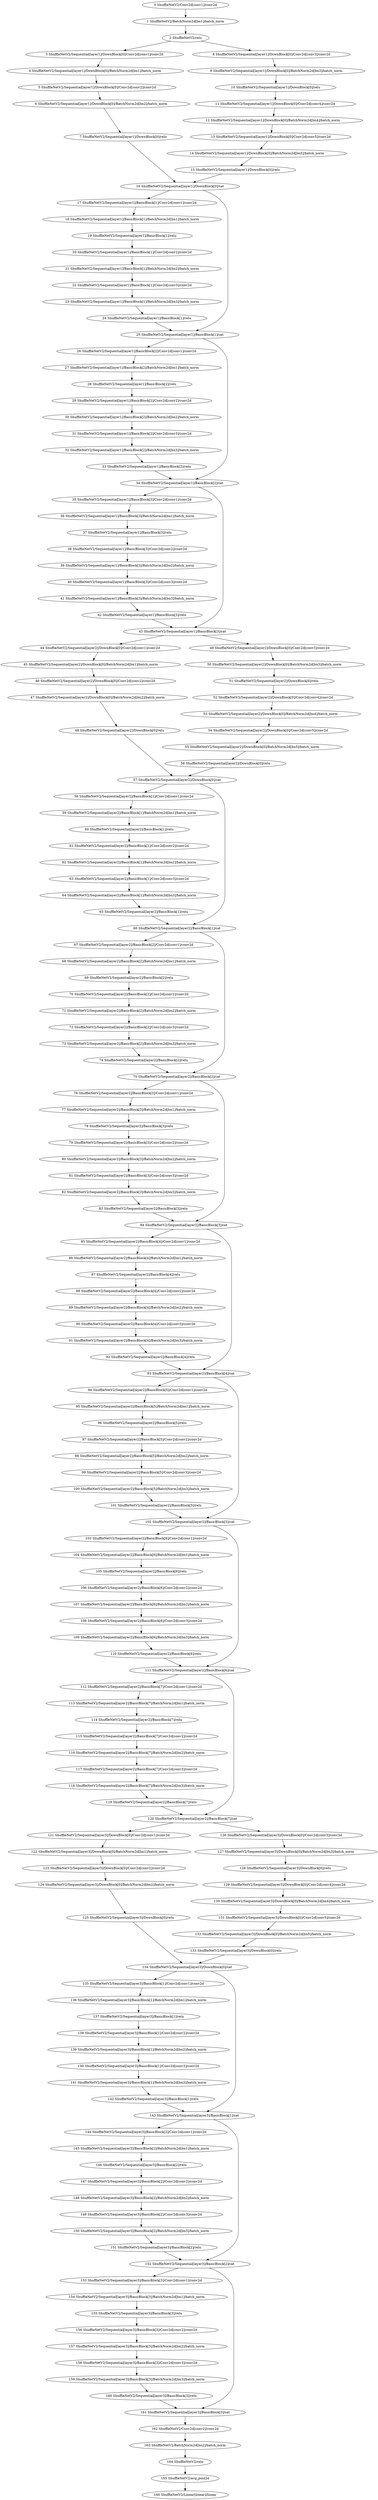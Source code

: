 strict digraph  {
"0 ShuffleNetV2/Conv2d[conv1]/conv2d" [id=0, scope="ShuffleNetV2/Conv2d[conv1]", type=conv2d];
"1 ShuffleNetV2/BatchNorm2d[bn1]/batch_norm" [id=1, scope="ShuffleNetV2/BatchNorm2d[bn1]", type=batch_norm];
"2 ShuffleNetV2/relu" [id=2, scope=ShuffleNetV2, type=relu];
"3 ShuffleNetV2/Sequential[layer1]/DownBlock[0]/Conv2d[conv1]/conv2d" [id=3, scope="ShuffleNetV2/Sequential[layer1]/DownBlock[0]/Conv2d[conv1]", type=conv2d];
"4 ShuffleNetV2/Sequential[layer1]/DownBlock[0]/BatchNorm2d[bn1]/batch_norm" [id=4, scope="ShuffleNetV2/Sequential[layer1]/DownBlock[0]/BatchNorm2d[bn1]", type=batch_norm];
"5 ShuffleNetV2/Sequential[layer1]/DownBlock[0]/Conv2d[conv2]/conv2d" [id=5, scope="ShuffleNetV2/Sequential[layer1]/DownBlock[0]/Conv2d[conv2]", type=conv2d];
"6 ShuffleNetV2/Sequential[layer1]/DownBlock[0]/BatchNorm2d[bn2]/batch_norm" [id=6, scope="ShuffleNetV2/Sequential[layer1]/DownBlock[0]/BatchNorm2d[bn2]", type=batch_norm];
"7 ShuffleNetV2/Sequential[layer1]/DownBlock[0]/relu" [id=7, scope="ShuffleNetV2/Sequential[layer1]/DownBlock[0]", type=relu];
"8 ShuffleNetV2/Sequential[layer1]/DownBlock[0]/Conv2d[conv3]/conv2d" [id=8, scope="ShuffleNetV2/Sequential[layer1]/DownBlock[0]/Conv2d[conv3]", type=conv2d];
"9 ShuffleNetV2/Sequential[layer1]/DownBlock[0]/BatchNorm2d[bn3]/batch_norm" [id=9, scope="ShuffleNetV2/Sequential[layer1]/DownBlock[0]/BatchNorm2d[bn3]", type=batch_norm];
"10 ShuffleNetV2/Sequential[layer1]/DownBlock[0]/relu" [id=10, scope="ShuffleNetV2/Sequential[layer1]/DownBlock[0]", type=relu];
"11 ShuffleNetV2/Sequential[layer1]/DownBlock[0]/Conv2d[conv4]/conv2d" [id=11, scope="ShuffleNetV2/Sequential[layer1]/DownBlock[0]/Conv2d[conv4]", type=conv2d];
"12 ShuffleNetV2/Sequential[layer1]/DownBlock[0]/BatchNorm2d[bn4]/batch_norm" [id=12, scope="ShuffleNetV2/Sequential[layer1]/DownBlock[0]/BatchNorm2d[bn4]", type=batch_norm];
"13 ShuffleNetV2/Sequential[layer1]/DownBlock[0]/Conv2d[conv5]/conv2d" [id=13, scope="ShuffleNetV2/Sequential[layer1]/DownBlock[0]/Conv2d[conv5]", type=conv2d];
"14 ShuffleNetV2/Sequential[layer1]/DownBlock[0]/BatchNorm2d[bn5]/batch_norm" [id=14, scope="ShuffleNetV2/Sequential[layer1]/DownBlock[0]/BatchNorm2d[bn5]", type=batch_norm];
"15 ShuffleNetV2/Sequential[layer1]/DownBlock[0]/relu" [id=15, scope="ShuffleNetV2/Sequential[layer1]/DownBlock[0]", type=relu];
"16 ShuffleNetV2/Sequential[layer1]/DownBlock[0]/cat" [id=16, scope="ShuffleNetV2/Sequential[layer1]/DownBlock[0]", type=cat];
"17 ShuffleNetV2/Sequential[layer1]/BasicBlock[1]/Conv2d[conv1]/conv2d" [id=17, scope="ShuffleNetV2/Sequential[layer1]/BasicBlock[1]/Conv2d[conv1]", type=conv2d];
"18 ShuffleNetV2/Sequential[layer1]/BasicBlock[1]/BatchNorm2d[bn1]/batch_norm" [id=18, scope="ShuffleNetV2/Sequential[layer1]/BasicBlock[1]/BatchNorm2d[bn1]", type=batch_norm];
"19 ShuffleNetV2/Sequential[layer1]/BasicBlock[1]/relu" [id=19, scope="ShuffleNetV2/Sequential[layer1]/BasicBlock[1]", type=relu];
"20 ShuffleNetV2/Sequential[layer1]/BasicBlock[1]/Conv2d[conv2]/conv2d" [id=20, scope="ShuffleNetV2/Sequential[layer1]/BasicBlock[1]/Conv2d[conv2]", type=conv2d];
"21 ShuffleNetV2/Sequential[layer1]/BasicBlock[1]/BatchNorm2d[bn2]/batch_norm" [id=21, scope="ShuffleNetV2/Sequential[layer1]/BasicBlock[1]/BatchNorm2d[bn2]", type=batch_norm];
"22 ShuffleNetV2/Sequential[layer1]/BasicBlock[1]/Conv2d[conv3]/conv2d" [id=22, scope="ShuffleNetV2/Sequential[layer1]/BasicBlock[1]/Conv2d[conv3]", type=conv2d];
"23 ShuffleNetV2/Sequential[layer1]/BasicBlock[1]/BatchNorm2d[bn3]/batch_norm" [id=23, scope="ShuffleNetV2/Sequential[layer1]/BasicBlock[1]/BatchNorm2d[bn3]", type=batch_norm];
"24 ShuffleNetV2/Sequential[layer1]/BasicBlock[1]/relu" [id=24, scope="ShuffleNetV2/Sequential[layer1]/BasicBlock[1]", type=relu];
"25 ShuffleNetV2/Sequential[layer1]/BasicBlock[1]/cat" [id=25, scope="ShuffleNetV2/Sequential[layer1]/BasicBlock[1]", type=cat];
"26 ShuffleNetV2/Sequential[layer1]/BasicBlock[2]/Conv2d[conv1]/conv2d" [id=26, scope="ShuffleNetV2/Sequential[layer1]/BasicBlock[2]/Conv2d[conv1]", type=conv2d];
"27 ShuffleNetV2/Sequential[layer1]/BasicBlock[2]/BatchNorm2d[bn1]/batch_norm" [id=27, scope="ShuffleNetV2/Sequential[layer1]/BasicBlock[2]/BatchNorm2d[bn1]", type=batch_norm];
"28 ShuffleNetV2/Sequential[layer1]/BasicBlock[2]/relu" [id=28, scope="ShuffleNetV2/Sequential[layer1]/BasicBlock[2]", type=relu];
"29 ShuffleNetV2/Sequential[layer1]/BasicBlock[2]/Conv2d[conv2]/conv2d" [id=29, scope="ShuffleNetV2/Sequential[layer1]/BasicBlock[2]/Conv2d[conv2]", type=conv2d];
"30 ShuffleNetV2/Sequential[layer1]/BasicBlock[2]/BatchNorm2d[bn2]/batch_norm" [id=30, scope="ShuffleNetV2/Sequential[layer1]/BasicBlock[2]/BatchNorm2d[bn2]", type=batch_norm];
"31 ShuffleNetV2/Sequential[layer1]/BasicBlock[2]/Conv2d[conv3]/conv2d" [id=31, scope="ShuffleNetV2/Sequential[layer1]/BasicBlock[2]/Conv2d[conv3]", type=conv2d];
"32 ShuffleNetV2/Sequential[layer1]/BasicBlock[2]/BatchNorm2d[bn3]/batch_norm" [id=32, scope="ShuffleNetV2/Sequential[layer1]/BasicBlock[2]/BatchNorm2d[bn3]", type=batch_norm];
"33 ShuffleNetV2/Sequential[layer1]/BasicBlock[2]/relu" [id=33, scope="ShuffleNetV2/Sequential[layer1]/BasicBlock[2]", type=relu];
"34 ShuffleNetV2/Sequential[layer1]/BasicBlock[2]/cat" [id=34, scope="ShuffleNetV2/Sequential[layer1]/BasicBlock[2]", type=cat];
"35 ShuffleNetV2/Sequential[layer1]/BasicBlock[3]/Conv2d[conv1]/conv2d" [id=35, scope="ShuffleNetV2/Sequential[layer1]/BasicBlock[3]/Conv2d[conv1]", type=conv2d];
"36 ShuffleNetV2/Sequential[layer1]/BasicBlock[3]/BatchNorm2d[bn1]/batch_norm" [id=36, scope="ShuffleNetV2/Sequential[layer1]/BasicBlock[3]/BatchNorm2d[bn1]", type=batch_norm];
"37 ShuffleNetV2/Sequential[layer1]/BasicBlock[3]/relu" [id=37, scope="ShuffleNetV2/Sequential[layer1]/BasicBlock[3]", type=relu];
"38 ShuffleNetV2/Sequential[layer1]/BasicBlock[3]/Conv2d[conv2]/conv2d" [id=38, scope="ShuffleNetV2/Sequential[layer1]/BasicBlock[3]/Conv2d[conv2]", type=conv2d];
"39 ShuffleNetV2/Sequential[layer1]/BasicBlock[3]/BatchNorm2d[bn2]/batch_norm" [id=39, scope="ShuffleNetV2/Sequential[layer1]/BasicBlock[3]/BatchNorm2d[bn2]", type=batch_norm];
"40 ShuffleNetV2/Sequential[layer1]/BasicBlock[3]/Conv2d[conv3]/conv2d" [id=40, scope="ShuffleNetV2/Sequential[layer1]/BasicBlock[3]/Conv2d[conv3]", type=conv2d];
"41 ShuffleNetV2/Sequential[layer1]/BasicBlock[3]/BatchNorm2d[bn3]/batch_norm" [id=41, scope="ShuffleNetV2/Sequential[layer1]/BasicBlock[3]/BatchNorm2d[bn3]", type=batch_norm];
"42 ShuffleNetV2/Sequential[layer1]/BasicBlock[3]/relu" [id=42, scope="ShuffleNetV2/Sequential[layer1]/BasicBlock[3]", type=relu];
"43 ShuffleNetV2/Sequential[layer1]/BasicBlock[3]/cat" [id=43, scope="ShuffleNetV2/Sequential[layer1]/BasicBlock[3]", type=cat];
"44 ShuffleNetV2/Sequential[layer2]/DownBlock[0]/Conv2d[conv1]/conv2d" [id=44, scope="ShuffleNetV2/Sequential[layer2]/DownBlock[0]/Conv2d[conv1]", type=conv2d];
"45 ShuffleNetV2/Sequential[layer2]/DownBlock[0]/BatchNorm2d[bn1]/batch_norm" [id=45, scope="ShuffleNetV2/Sequential[layer2]/DownBlock[0]/BatchNorm2d[bn1]", type=batch_norm];
"46 ShuffleNetV2/Sequential[layer2]/DownBlock[0]/Conv2d[conv2]/conv2d" [id=46, scope="ShuffleNetV2/Sequential[layer2]/DownBlock[0]/Conv2d[conv2]", type=conv2d];
"47 ShuffleNetV2/Sequential[layer2]/DownBlock[0]/BatchNorm2d[bn2]/batch_norm" [id=47, scope="ShuffleNetV2/Sequential[layer2]/DownBlock[0]/BatchNorm2d[bn2]", type=batch_norm];
"48 ShuffleNetV2/Sequential[layer2]/DownBlock[0]/relu" [id=48, scope="ShuffleNetV2/Sequential[layer2]/DownBlock[0]", type=relu];
"49 ShuffleNetV2/Sequential[layer2]/DownBlock[0]/Conv2d[conv3]/conv2d" [id=49, scope="ShuffleNetV2/Sequential[layer2]/DownBlock[0]/Conv2d[conv3]", type=conv2d];
"50 ShuffleNetV2/Sequential[layer2]/DownBlock[0]/BatchNorm2d[bn3]/batch_norm" [id=50, scope="ShuffleNetV2/Sequential[layer2]/DownBlock[0]/BatchNorm2d[bn3]", type=batch_norm];
"51 ShuffleNetV2/Sequential[layer2]/DownBlock[0]/relu" [id=51, scope="ShuffleNetV2/Sequential[layer2]/DownBlock[0]", type=relu];
"52 ShuffleNetV2/Sequential[layer2]/DownBlock[0]/Conv2d[conv4]/conv2d" [id=52, scope="ShuffleNetV2/Sequential[layer2]/DownBlock[0]/Conv2d[conv4]", type=conv2d];
"53 ShuffleNetV2/Sequential[layer2]/DownBlock[0]/BatchNorm2d[bn4]/batch_norm" [id=53, scope="ShuffleNetV2/Sequential[layer2]/DownBlock[0]/BatchNorm2d[bn4]", type=batch_norm];
"54 ShuffleNetV2/Sequential[layer2]/DownBlock[0]/Conv2d[conv5]/conv2d" [id=54, scope="ShuffleNetV2/Sequential[layer2]/DownBlock[0]/Conv2d[conv5]", type=conv2d];
"55 ShuffleNetV2/Sequential[layer2]/DownBlock[0]/BatchNorm2d[bn5]/batch_norm" [id=55, scope="ShuffleNetV2/Sequential[layer2]/DownBlock[0]/BatchNorm2d[bn5]", type=batch_norm];
"56 ShuffleNetV2/Sequential[layer2]/DownBlock[0]/relu" [id=56, scope="ShuffleNetV2/Sequential[layer2]/DownBlock[0]", type=relu];
"57 ShuffleNetV2/Sequential[layer2]/DownBlock[0]/cat" [id=57, scope="ShuffleNetV2/Sequential[layer2]/DownBlock[0]", type=cat];
"58 ShuffleNetV2/Sequential[layer2]/BasicBlock[1]/Conv2d[conv1]/conv2d" [id=58, scope="ShuffleNetV2/Sequential[layer2]/BasicBlock[1]/Conv2d[conv1]", type=conv2d];
"59 ShuffleNetV2/Sequential[layer2]/BasicBlock[1]/BatchNorm2d[bn1]/batch_norm" [id=59, scope="ShuffleNetV2/Sequential[layer2]/BasicBlock[1]/BatchNorm2d[bn1]", type=batch_norm];
"60 ShuffleNetV2/Sequential[layer2]/BasicBlock[1]/relu" [id=60, scope="ShuffleNetV2/Sequential[layer2]/BasicBlock[1]", type=relu];
"61 ShuffleNetV2/Sequential[layer2]/BasicBlock[1]/Conv2d[conv2]/conv2d" [id=61, scope="ShuffleNetV2/Sequential[layer2]/BasicBlock[1]/Conv2d[conv2]", type=conv2d];
"62 ShuffleNetV2/Sequential[layer2]/BasicBlock[1]/BatchNorm2d[bn2]/batch_norm" [id=62, scope="ShuffleNetV2/Sequential[layer2]/BasicBlock[1]/BatchNorm2d[bn2]", type=batch_norm];
"63 ShuffleNetV2/Sequential[layer2]/BasicBlock[1]/Conv2d[conv3]/conv2d" [id=63, scope="ShuffleNetV2/Sequential[layer2]/BasicBlock[1]/Conv2d[conv3]", type=conv2d];
"64 ShuffleNetV2/Sequential[layer2]/BasicBlock[1]/BatchNorm2d[bn3]/batch_norm" [id=64, scope="ShuffleNetV2/Sequential[layer2]/BasicBlock[1]/BatchNorm2d[bn3]", type=batch_norm];
"65 ShuffleNetV2/Sequential[layer2]/BasicBlock[1]/relu" [id=65, scope="ShuffleNetV2/Sequential[layer2]/BasicBlock[1]", type=relu];
"66 ShuffleNetV2/Sequential[layer2]/BasicBlock[1]/cat" [id=66, scope="ShuffleNetV2/Sequential[layer2]/BasicBlock[1]", type=cat];
"67 ShuffleNetV2/Sequential[layer2]/BasicBlock[2]/Conv2d[conv1]/conv2d" [id=67, scope="ShuffleNetV2/Sequential[layer2]/BasicBlock[2]/Conv2d[conv1]", type=conv2d];
"68 ShuffleNetV2/Sequential[layer2]/BasicBlock[2]/BatchNorm2d[bn1]/batch_norm" [id=68, scope="ShuffleNetV2/Sequential[layer2]/BasicBlock[2]/BatchNorm2d[bn1]", type=batch_norm];
"69 ShuffleNetV2/Sequential[layer2]/BasicBlock[2]/relu" [id=69, scope="ShuffleNetV2/Sequential[layer2]/BasicBlock[2]", type=relu];
"70 ShuffleNetV2/Sequential[layer2]/BasicBlock[2]/Conv2d[conv2]/conv2d" [id=70, scope="ShuffleNetV2/Sequential[layer2]/BasicBlock[2]/Conv2d[conv2]", type=conv2d];
"71 ShuffleNetV2/Sequential[layer2]/BasicBlock[2]/BatchNorm2d[bn2]/batch_norm" [id=71, scope="ShuffleNetV2/Sequential[layer2]/BasicBlock[2]/BatchNorm2d[bn2]", type=batch_norm];
"72 ShuffleNetV2/Sequential[layer2]/BasicBlock[2]/Conv2d[conv3]/conv2d" [id=72, scope="ShuffleNetV2/Sequential[layer2]/BasicBlock[2]/Conv2d[conv3]", type=conv2d];
"73 ShuffleNetV2/Sequential[layer2]/BasicBlock[2]/BatchNorm2d[bn3]/batch_norm" [id=73, scope="ShuffleNetV2/Sequential[layer2]/BasicBlock[2]/BatchNorm2d[bn3]", type=batch_norm];
"74 ShuffleNetV2/Sequential[layer2]/BasicBlock[2]/relu" [id=74, scope="ShuffleNetV2/Sequential[layer2]/BasicBlock[2]", type=relu];
"75 ShuffleNetV2/Sequential[layer2]/BasicBlock[2]/cat" [id=75, scope="ShuffleNetV2/Sequential[layer2]/BasicBlock[2]", type=cat];
"76 ShuffleNetV2/Sequential[layer2]/BasicBlock[3]/Conv2d[conv1]/conv2d" [id=76, scope="ShuffleNetV2/Sequential[layer2]/BasicBlock[3]/Conv2d[conv1]", type=conv2d];
"77 ShuffleNetV2/Sequential[layer2]/BasicBlock[3]/BatchNorm2d[bn1]/batch_norm" [id=77, scope="ShuffleNetV2/Sequential[layer2]/BasicBlock[3]/BatchNorm2d[bn1]", type=batch_norm];
"78 ShuffleNetV2/Sequential[layer2]/BasicBlock[3]/relu" [id=78, scope="ShuffleNetV2/Sequential[layer2]/BasicBlock[3]", type=relu];
"79 ShuffleNetV2/Sequential[layer2]/BasicBlock[3]/Conv2d[conv2]/conv2d" [id=79, scope="ShuffleNetV2/Sequential[layer2]/BasicBlock[3]/Conv2d[conv2]", type=conv2d];
"80 ShuffleNetV2/Sequential[layer2]/BasicBlock[3]/BatchNorm2d[bn2]/batch_norm" [id=80, scope="ShuffleNetV2/Sequential[layer2]/BasicBlock[3]/BatchNorm2d[bn2]", type=batch_norm];
"81 ShuffleNetV2/Sequential[layer2]/BasicBlock[3]/Conv2d[conv3]/conv2d" [id=81, scope="ShuffleNetV2/Sequential[layer2]/BasicBlock[3]/Conv2d[conv3]", type=conv2d];
"82 ShuffleNetV2/Sequential[layer2]/BasicBlock[3]/BatchNorm2d[bn3]/batch_norm" [id=82, scope="ShuffleNetV2/Sequential[layer2]/BasicBlock[3]/BatchNorm2d[bn3]", type=batch_norm];
"83 ShuffleNetV2/Sequential[layer2]/BasicBlock[3]/relu" [id=83, scope="ShuffleNetV2/Sequential[layer2]/BasicBlock[3]", type=relu];
"84 ShuffleNetV2/Sequential[layer2]/BasicBlock[3]/cat" [id=84, scope="ShuffleNetV2/Sequential[layer2]/BasicBlock[3]", type=cat];
"85 ShuffleNetV2/Sequential[layer2]/BasicBlock[4]/Conv2d[conv1]/conv2d" [id=85, scope="ShuffleNetV2/Sequential[layer2]/BasicBlock[4]/Conv2d[conv1]", type=conv2d];
"86 ShuffleNetV2/Sequential[layer2]/BasicBlock[4]/BatchNorm2d[bn1]/batch_norm" [id=86, scope="ShuffleNetV2/Sequential[layer2]/BasicBlock[4]/BatchNorm2d[bn1]", type=batch_norm];
"87 ShuffleNetV2/Sequential[layer2]/BasicBlock[4]/relu" [id=87, scope="ShuffleNetV2/Sequential[layer2]/BasicBlock[4]", type=relu];
"88 ShuffleNetV2/Sequential[layer2]/BasicBlock[4]/Conv2d[conv2]/conv2d" [id=88, scope="ShuffleNetV2/Sequential[layer2]/BasicBlock[4]/Conv2d[conv2]", type=conv2d];
"89 ShuffleNetV2/Sequential[layer2]/BasicBlock[4]/BatchNorm2d[bn2]/batch_norm" [id=89, scope="ShuffleNetV2/Sequential[layer2]/BasicBlock[4]/BatchNorm2d[bn2]", type=batch_norm];
"90 ShuffleNetV2/Sequential[layer2]/BasicBlock[4]/Conv2d[conv3]/conv2d" [id=90, scope="ShuffleNetV2/Sequential[layer2]/BasicBlock[4]/Conv2d[conv3]", type=conv2d];
"91 ShuffleNetV2/Sequential[layer2]/BasicBlock[4]/BatchNorm2d[bn3]/batch_norm" [id=91, scope="ShuffleNetV2/Sequential[layer2]/BasicBlock[4]/BatchNorm2d[bn3]", type=batch_norm];
"92 ShuffleNetV2/Sequential[layer2]/BasicBlock[4]/relu" [id=92, scope="ShuffleNetV2/Sequential[layer2]/BasicBlock[4]", type=relu];
"93 ShuffleNetV2/Sequential[layer2]/BasicBlock[4]/cat" [id=93, scope="ShuffleNetV2/Sequential[layer2]/BasicBlock[4]", type=cat];
"94 ShuffleNetV2/Sequential[layer2]/BasicBlock[5]/Conv2d[conv1]/conv2d" [id=94, scope="ShuffleNetV2/Sequential[layer2]/BasicBlock[5]/Conv2d[conv1]", type=conv2d];
"95 ShuffleNetV2/Sequential[layer2]/BasicBlock[5]/BatchNorm2d[bn1]/batch_norm" [id=95, scope="ShuffleNetV2/Sequential[layer2]/BasicBlock[5]/BatchNorm2d[bn1]", type=batch_norm];
"96 ShuffleNetV2/Sequential[layer2]/BasicBlock[5]/relu" [id=96, scope="ShuffleNetV2/Sequential[layer2]/BasicBlock[5]", type=relu];
"97 ShuffleNetV2/Sequential[layer2]/BasicBlock[5]/Conv2d[conv2]/conv2d" [id=97, scope="ShuffleNetV2/Sequential[layer2]/BasicBlock[5]/Conv2d[conv2]", type=conv2d];
"98 ShuffleNetV2/Sequential[layer2]/BasicBlock[5]/BatchNorm2d[bn2]/batch_norm" [id=98, scope="ShuffleNetV2/Sequential[layer2]/BasicBlock[5]/BatchNorm2d[bn2]", type=batch_norm];
"99 ShuffleNetV2/Sequential[layer2]/BasicBlock[5]/Conv2d[conv3]/conv2d" [id=99, scope="ShuffleNetV2/Sequential[layer2]/BasicBlock[5]/Conv2d[conv3]", type=conv2d];
"100 ShuffleNetV2/Sequential[layer2]/BasicBlock[5]/BatchNorm2d[bn3]/batch_norm" [id=100, scope="ShuffleNetV2/Sequential[layer2]/BasicBlock[5]/BatchNorm2d[bn3]", type=batch_norm];
"101 ShuffleNetV2/Sequential[layer2]/BasicBlock[5]/relu" [id=101, scope="ShuffleNetV2/Sequential[layer2]/BasicBlock[5]", type=relu];
"102 ShuffleNetV2/Sequential[layer2]/BasicBlock[5]/cat" [id=102, scope="ShuffleNetV2/Sequential[layer2]/BasicBlock[5]", type=cat];
"103 ShuffleNetV2/Sequential[layer2]/BasicBlock[6]/Conv2d[conv1]/conv2d" [id=103, scope="ShuffleNetV2/Sequential[layer2]/BasicBlock[6]/Conv2d[conv1]", type=conv2d];
"104 ShuffleNetV2/Sequential[layer2]/BasicBlock[6]/BatchNorm2d[bn1]/batch_norm" [id=104, scope="ShuffleNetV2/Sequential[layer2]/BasicBlock[6]/BatchNorm2d[bn1]", type=batch_norm];
"105 ShuffleNetV2/Sequential[layer2]/BasicBlock[6]/relu" [id=105, scope="ShuffleNetV2/Sequential[layer2]/BasicBlock[6]", type=relu];
"106 ShuffleNetV2/Sequential[layer2]/BasicBlock[6]/Conv2d[conv2]/conv2d" [id=106, scope="ShuffleNetV2/Sequential[layer2]/BasicBlock[6]/Conv2d[conv2]", type=conv2d];
"107 ShuffleNetV2/Sequential[layer2]/BasicBlock[6]/BatchNorm2d[bn2]/batch_norm" [id=107, scope="ShuffleNetV2/Sequential[layer2]/BasicBlock[6]/BatchNorm2d[bn2]", type=batch_norm];
"108 ShuffleNetV2/Sequential[layer2]/BasicBlock[6]/Conv2d[conv3]/conv2d" [id=108, scope="ShuffleNetV2/Sequential[layer2]/BasicBlock[6]/Conv2d[conv3]", type=conv2d];
"109 ShuffleNetV2/Sequential[layer2]/BasicBlock[6]/BatchNorm2d[bn3]/batch_norm" [id=109, scope="ShuffleNetV2/Sequential[layer2]/BasicBlock[6]/BatchNorm2d[bn3]", type=batch_norm];
"110 ShuffleNetV2/Sequential[layer2]/BasicBlock[6]/relu" [id=110, scope="ShuffleNetV2/Sequential[layer2]/BasicBlock[6]", type=relu];
"111 ShuffleNetV2/Sequential[layer2]/BasicBlock[6]/cat" [id=111, scope="ShuffleNetV2/Sequential[layer2]/BasicBlock[6]", type=cat];
"112 ShuffleNetV2/Sequential[layer2]/BasicBlock[7]/Conv2d[conv1]/conv2d" [id=112, scope="ShuffleNetV2/Sequential[layer2]/BasicBlock[7]/Conv2d[conv1]", type=conv2d];
"113 ShuffleNetV2/Sequential[layer2]/BasicBlock[7]/BatchNorm2d[bn1]/batch_norm" [id=113, scope="ShuffleNetV2/Sequential[layer2]/BasicBlock[7]/BatchNorm2d[bn1]", type=batch_norm];
"114 ShuffleNetV2/Sequential[layer2]/BasicBlock[7]/relu" [id=114, scope="ShuffleNetV2/Sequential[layer2]/BasicBlock[7]", type=relu];
"115 ShuffleNetV2/Sequential[layer2]/BasicBlock[7]/Conv2d[conv2]/conv2d" [id=115, scope="ShuffleNetV2/Sequential[layer2]/BasicBlock[7]/Conv2d[conv2]", type=conv2d];
"116 ShuffleNetV2/Sequential[layer2]/BasicBlock[7]/BatchNorm2d[bn2]/batch_norm" [id=116, scope="ShuffleNetV2/Sequential[layer2]/BasicBlock[7]/BatchNorm2d[bn2]", type=batch_norm];
"117 ShuffleNetV2/Sequential[layer2]/BasicBlock[7]/Conv2d[conv3]/conv2d" [id=117, scope="ShuffleNetV2/Sequential[layer2]/BasicBlock[7]/Conv2d[conv3]", type=conv2d];
"118 ShuffleNetV2/Sequential[layer2]/BasicBlock[7]/BatchNorm2d[bn3]/batch_norm" [id=118, scope="ShuffleNetV2/Sequential[layer2]/BasicBlock[7]/BatchNorm2d[bn3]", type=batch_norm];
"119 ShuffleNetV2/Sequential[layer2]/BasicBlock[7]/relu" [id=119, scope="ShuffleNetV2/Sequential[layer2]/BasicBlock[7]", type=relu];
"120 ShuffleNetV2/Sequential[layer2]/BasicBlock[7]/cat" [id=120, scope="ShuffleNetV2/Sequential[layer2]/BasicBlock[7]", type=cat];
"121 ShuffleNetV2/Sequential[layer3]/DownBlock[0]/Conv2d[conv1]/conv2d" [id=121, scope="ShuffleNetV2/Sequential[layer3]/DownBlock[0]/Conv2d[conv1]", type=conv2d];
"122 ShuffleNetV2/Sequential[layer3]/DownBlock[0]/BatchNorm2d[bn1]/batch_norm" [id=122, scope="ShuffleNetV2/Sequential[layer3]/DownBlock[0]/BatchNorm2d[bn1]", type=batch_norm];
"123 ShuffleNetV2/Sequential[layer3]/DownBlock[0]/Conv2d[conv2]/conv2d" [id=123, scope="ShuffleNetV2/Sequential[layer3]/DownBlock[0]/Conv2d[conv2]", type=conv2d];
"124 ShuffleNetV2/Sequential[layer3]/DownBlock[0]/BatchNorm2d[bn2]/batch_norm" [id=124, scope="ShuffleNetV2/Sequential[layer3]/DownBlock[0]/BatchNorm2d[bn2]", type=batch_norm];
"125 ShuffleNetV2/Sequential[layer3]/DownBlock[0]/relu" [id=125, scope="ShuffleNetV2/Sequential[layer3]/DownBlock[0]", type=relu];
"126 ShuffleNetV2/Sequential[layer3]/DownBlock[0]/Conv2d[conv3]/conv2d" [id=126, scope="ShuffleNetV2/Sequential[layer3]/DownBlock[0]/Conv2d[conv3]", type=conv2d];
"127 ShuffleNetV2/Sequential[layer3]/DownBlock[0]/BatchNorm2d[bn3]/batch_norm" [id=127, scope="ShuffleNetV2/Sequential[layer3]/DownBlock[0]/BatchNorm2d[bn3]", type=batch_norm];
"128 ShuffleNetV2/Sequential[layer3]/DownBlock[0]/relu" [id=128, scope="ShuffleNetV2/Sequential[layer3]/DownBlock[0]", type=relu];
"129 ShuffleNetV2/Sequential[layer3]/DownBlock[0]/Conv2d[conv4]/conv2d" [id=129, scope="ShuffleNetV2/Sequential[layer3]/DownBlock[0]/Conv2d[conv4]", type=conv2d];
"130 ShuffleNetV2/Sequential[layer3]/DownBlock[0]/BatchNorm2d[bn4]/batch_norm" [id=130, scope="ShuffleNetV2/Sequential[layer3]/DownBlock[0]/BatchNorm2d[bn4]", type=batch_norm];
"131 ShuffleNetV2/Sequential[layer3]/DownBlock[0]/Conv2d[conv5]/conv2d" [id=131, scope="ShuffleNetV2/Sequential[layer3]/DownBlock[0]/Conv2d[conv5]", type=conv2d];
"132 ShuffleNetV2/Sequential[layer3]/DownBlock[0]/BatchNorm2d[bn5]/batch_norm" [id=132, scope="ShuffleNetV2/Sequential[layer3]/DownBlock[0]/BatchNorm2d[bn5]", type=batch_norm];
"133 ShuffleNetV2/Sequential[layer3]/DownBlock[0]/relu" [id=133, scope="ShuffleNetV2/Sequential[layer3]/DownBlock[0]", type=relu];
"134 ShuffleNetV2/Sequential[layer3]/DownBlock[0]/cat" [id=134, scope="ShuffleNetV2/Sequential[layer3]/DownBlock[0]", type=cat];
"135 ShuffleNetV2/Sequential[layer3]/BasicBlock[1]/Conv2d[conv1]/conv2d" [id=135, scope="ShuffleNetV2/Sequential[layer3]/BasicBlock[1]/Conv2d[conv1]", type=conv2d];
"136 ShuffleNetV2/Sequential[layer3]/BasicBlock[1]/BatchNorm2d[bn1]/batch_norm" [id=136, scope="ShuffleNetV2/Sequential[layer3]/BasicBlock[1]/BatchNorm2d[bn1]", type=batch_norm];
"137 ShuffleNetV2/Sequential[layer3]/BasicBlock[1]/relu" [id=137, scope="ShuffleNetV2/Sequential[layer3]/BasicBlock[1]", type=relu];
"138 ShuffleNetV2/Sequential[layer3]/BasicBlock[1]/Conv2d[conv2]/conv2d" [id=138, scope="ShuffleNetV2/Sequential[layer3]/BasicBlock[1]/Conv2d[conv2]", type=conv2d];
"139 ShuffleNetV2/Sequential[layer3]/BasicBlock[1]/BatchNorm2d[bn2]/batch_norm" [id=139, scope="ShuffleNetV2/Sequential[layer3]/BasicBlock[1]/BatchNorm2d[bn2]", type=batch_norm];
"140 ShuffleNetV2/Sequential[layer3]/BasicBlock[1]/Conv2d[conv3]/conv2d" [id=140, scope="ShuffleNetV2/Sequential[layer3]/BasicBlock[1]/Conv2d[conv3]", type=conv2d];
"141 ShuffleNetV2/Sequential[layer3]/BasicBlock[1]/BatchNorm2d[bn3]/batch_norm" [id=141, scope="ShuffleNetV2/Sequential[layer3]/BasicBlock[1]/BatchNorm2d[bn3]", type=batch_norm];
"142 ShuffleNetV2/Sequential[layer3]/BasicBlock[1]/relu" [id=142, scope="ShuffleNetV2/Sequential[layer3]/BasicBlock[1]", type=relu];
"143 ShuffleNetV2/Sequential[layer3]/BasicBlock[1]/cat" [id=143, scope="ShuffleNetV2/Sequential[layer3]/BasicBlock[1]", type=cat];
"144 ShuffleNetV2/Sequential[layer3]/BasicBlock[2]/Conv2d[conv1]/conv2d" [id=144, scope="ShuffleNetV2/Sequential[layer3]/BasicBlock[2]/Conv2d[conv1]", type=conv2d];
"145 ShuffleNetV2/Sequential[layer3]/BasicBlock[2]/BatchNorm2d[bn1]/batch_norm" [id=145, scope="ShuffleNetV2/Sequential[layer3]/BasicBlock[2]/BatchNorm2d[bn1]", type=batch_norm];
"146 ShuffleNetV2/Sequential[layer3]/BasicBlock[2]/relu" [id=146, scope="ShuffleNetV2/Sequential[layer3]/BasicBlock[2]", type=relu];
"147 ShuffleNetV2/Sequential[layer3]/BasicBlock[2]/Conv2d[conv2]/conv2d" [id=147, scope="ShuffleNetV2/Sequential[layer3]/BasicBlock[2]/Conv2d[conv2]", type=conv2d];
"148 ShuffleNetV2/Sequential[layer3]/BasicBlock[2]/BatchNorm2d[bn2]/batch_norm" [id=148, scope="ShuffleNetV2/Sequential[layer3]/BasicBlock[2]/BatchNorm2d[bn2]", type=batch_norm];
"149 ShuffleNetV2/Sequential[layer3]/BasicBlock[2]/Conv2d[conv3]/conv2d" [id=149, scope="ShuffleNetV2/Sequential[layer3]/BasicBlock[2]/Conv2d[conv3]", type=conv2d];
"150 ShuffleNetV2/Sequential[layer3]/BasicBlock[2]/BatchNorm2d[bn3]/batch_norm" [id=150, scope="ShuffleNetV2/Sequential[layer3]/BasicBlock[2]/BatchNorm2d[bn3]", type=batch_norm];
"151 ShuffleNetV2/Sequential[layer3]/BasicBlock[2]/relu" [id=151, scope="ShuffleNetV2/Sequential[layer3]/BasicBlock[2]", type=relu];
"152 ShuffleNetV2/Sequential[layer3]/BasicBlock[2]/cat" [id=152, scope="ShuffleNetV2/Sequential[layer3]/BasicBlock[2]", type=cat];
"153 ShuffleNetV2/Sequential[layer3]/BasicBlock[3]/Conv2d[conv1]/conv2d" [id=153, scope="ShuffleNetV2/Sequential[layer3]/BasicBlock[3]/Conv2d[conv1]", type=conv2d];
"154 ShuffleNetV2/Sequential[layer3]/BasicBlock[3]/BatchNorm2d[bn1]/batch_norm" [id=154, scope="ShuffleNetV2/Sequential[layer3]/BasicBlock[3]/BatchNorm2d[bn1]", type=batch_norm];
"155 ShuffleNetV2/Sequential[layer3]/BasicBlock[3]/relu" [id=155, scope="ShuffleNetV2/Sequential[layer3]/BasicBlock[3]", type=relu];
"156 ShuffleNetV2/Sequential[layer3]/BasicBlock[3]/Conv2d[conv2]/conv2d" [id=156, scope="ShuffleNetV2/Sequential[layer3]/BasicBlock[3]/Conv2d[conv2]", type=conv2d];
"157 ShuffleNetV2/Sequential[layer3]/BasicBlock[3]/BatchNorm2d[bn2]/batch_norm" [id=157, scope="ShuffleNetV2/Sequential[layer3]/BasicBlock[3]/BatchNorm2d[bn2]", type=batch_norm];
"158 ShuffleNetV2/Sequential[layer3]/BasicBlock[3]/Conv2d[conv3]/conv2d" [id=158, scope="ShuffleNetV2/Sequential[layer3]/BasicBlock[3]/Conv2d[conv3]", type=conv2d];
"159 ShuffleNetV2/Sequential[layer3]/BasicBlock[3]/BatchNorm2d[bn3]/batch_norm" [id=159, scope="ShuffleNetV2/Sequential[layer3]/BasicBlock[3]/BatchNorm2d[bn3]", type=batch_norm];
"160 ShuffleNetV2/Sequential[layer3]/BasicBlock[3]/relu" [id=160, scope="ShuffleNetV2/Sequential[layer3]/BasicBlock[3]", type=relu];
"161 ShuffleNetV2/Sequential[layer3]/BasicBlock[3]/cat" [id=161, scope="ShuffleNetV2/Sequential[layer3]/BasicBlock[3]", type=cat];
"162 ShuffleNetV2/Conv2d[conv2]/conv2d" [id=162, scope="ShuffleNetV2/Conv2d[conv2]", type=conv2d];
"163 ShuffleNetV2/BatchNorm2d[bn2]/batch_norm" [id=163, scope="ShuffleNetV2/BatchNorm2d[bn2]", type=batch_norm];
"164 ShuffleNetV2/relu" [id=164, scope=ShuffleNetV2, type=relu];
"165 ShuffleNetV2/avg_pool2d" [id=165, scope=ShuffleNetV2, type=avg_pool2d];
"166 ShuffleNetV2/Linear[linear]/linear" [id=166, scope="ShuffleNetV2/Linear[linear]", type=linear];
"0 ShuffleNetV2/Conv2d[conv1]/conv2d" -> "1 ShuffleNetV2/BatchNorm2d[bn1]/batch_norm";
"1 ShuffleNetV2/BatchNorm2d[bn1]/batch_norm" -> "2 ShuffleNetV2/relu";
"2 ShuffleNetV2/relu" -> "3 ShuffleNetV2/Sequential[layer1]/DownBlock[0]/Conv2d[conv1]/conv2d";
"2 ShuffleNetV2/relu" -> "8 ShuffleNetV2/Sequential[layer1]/DownBlock[0]/Conv2d[conv3]/conv2d";
"3 ShuffleNetV2/Sequential[layer1]/DownBlock[0]/Conv2d[conv1]/conv2d" -> "4 ShuffleNetV2/Sequential[layer1]/DownBlock[0]/BatchNorm2d[bn1]/batch_norm";
"4 ShuffleNetV2/Sequential[layer1]/DownBlock[0]/BatchNorm2d[bn1]/batch_norm" -> "5 ShuffleNetV2/Sequential[layer1]/DownBlock[0]/Conv2d[conv2]/conv2d";
"5 ShuffleNetV2/Sequential[layer1]/DownBlock[0]/Conv2d[conv2]/conv2d" -> "6 ShuffleNetV2/Sequential[layer1]/DownBlock[0]/BatchNorm2d[bn2]/batch_norm";
"6 ShuffleNetV2/Sequential[layer1]/DownBlock[0]/BatchNorm2d[bn2]/batch_norm" -> "7 ShuffleNetV2/Sequential[layer1]/DownBlock[0]/relu";
"8 ShuffleNetV2/Sequential[layer1]/DownBlock[0]/Conv2d[conv3]/conv2d" -> "9 ShuffleNetV2/Sequential[layer1]/DownBlock[0]/BatchNorm2d[bn3]/batch_norm";
"7 ShuffleNetV2/Sequential[layer1]/DownBlock[0]/relu" -> "16 ShuffleNetV2/Sequential[layer1]/DownBlock[0]/cat";
"9 ShuffleNetV2/Sequential[layer1]/DownBlock[0]/BatchNorm2d[bn3]/batch_norm" -> "10 ShuffleNetV2/Sequential[layer1]/DownBlock[0]/relu";
"10 ShuffleNetV2/Sequential[layer1]/DownBlock[0]/relu" -> "11 ShuffleNetV2/Sequential[layer1]/DownBlock[0]/Conv2d[conv4]/conv2d";
"11 ShuffleNetV2/Sequential[layer1]/DownBlock[0]/Conv2d[conv4]/conv2d" -> "12 ShuffleNetV2/Sequential[layer1]/DownBlock[0]/BatchNorm2d[bn4]/batch_norm";
"12 ShuffleNetV2/Sequential[layer1]/DownBlock[0]/BatchNorm2d[bn4]/batch_norm" -> "13 ShuffleNetV2/Sequential[layer1]/DownBlock[0]/Conv2d[conv5]/conv2d";
"13 ShuffleNetV2/Sequential[layer1]/DownBlock[0]/Conv2d[conv5]/conv2d" -> "14 ShuffleNetV2/Sequential[layer1]/DownBlock[0]/BatchNorm2d[bn5]/batch_norm";
"14 ShuffleNetV2/Sequential[layer1]/DownBlock[0]/BatchNorm2d[bn5]/batch_norm" -> "15 ShuffleNetV2/Sequential[layer1]/DownBlock[0]/relu";
"15 ShuffleNetV2/Sequential[layer1]/DownBlock[0]/relu" -> "16 ShuffleNetV2/Sequential[layer1]/DownBlock[0]/cat";
"16 ShuffleNetV2/Sequential[layer1]/DownBlock[0]/cat" -> "17 ShuffleNetV2/Sequential[layer1]/BasicBlock[1]/Conv2d[conv1]/conv2d";
"16 ShuffleNetV2/Sequential[layer1]/DownBlock[0]/cat" -> "25 ShuffleNetV2/Sequential[layer1]/BasicBlock[1]/cat";
"17 ShuffleNetV2/Sequential[layer1]/BasicBlock[1]/Conv2d[conv1]/conv2d" -> "18 ShuffleNetV2/Sequential[layer1]/BasicBlock[1]/BatchNorm2d[bn1]/batch_norm";
"18 ShuffleNetV2/Sequential[layer1]/BasicBlock[1]/BatchNorm2d[bn1]/batch_norm" -> "19 ShuffleNetV2/Sequential[layer1]/BasicBlock[1]/relu";
"19 ShuffleNetV2/Sequential[layer1]/BasicBlock[1]/relu" -> "20 ShuffleNetV2/Sequential[layer1]/BasicBlock[1]/Conv2d[conv2]/conv2d";
"20 ShuffleNetV2/Sequential[layer1]/BasicBlock[1]/Conv2d[conv2]/conv2d" -> "21 ShuffleNetV2/Sequential[layer1]/BasicBlock[1]/BatchNorm2d[bn2]/batch_norm";
"21 ShuffleNetV2/Sequential[layer1]/BasicBlock[1]/BatchNorm2d[bn2]/batch_norm" -> "22 ShuffleNetV2/Sequential[layer1]/BasicBlock[1]/Conv2d[conv3]/conv2d";
"22 ShuffleNetV2/Sequential[layer1]/BasicBlock[1]/Conv2d[conv3]/conv2d" -> "23 ShuffleNetV2/Sequential[layer1]/BasicBlock[1]/BatchNorm2d[bn3]/batch_norm";
"23 ShuffleNetV2/Sequential[layer1]/BasicBlock[1]/BatchNorm2d[bn3]/batch_norm" -> "24 ShuffleNetV2/Sequential[layer1]/BasicBlock[1]/relu";
"24 ShuffleNetV2/Sequential[layer1]/BasicBlock[1]/relu" -> "25 ShuffleNetV2/Sequential[layer1]/BasicBlock[1]/cat";
"25 ShuffleNetV2/Sequential[layer1]/BasicBlock[1]/cat" -> "26 ShuffleNetV2/Sequential[layer1]/BasicBlock[2]/Conv2d[conv1]/conv2d";
"25 ShuffleNetV2/Sequential[layer1]/BasicBlock[1]/cat" -> "34 ShuffleNetV2/Sequential[layer1]/BasicBlock[2]/cat";
"26 ShuffleNetV2/Sequential[layer1]/BasicBlock[2]/Conv2d[conv1]/conv2d" -> "27 ShuffleNetV2/Sequential[layer1]/BasicBlock[2]/BatchNorm2d[bn1]/batch_norm";
"27 ShuffleNetV2/Sequential[layer1]/BasicBlock[2]/BatchNorm2d[bn1]/batch_norm" -> "28 ShuffleNetV2/Sequential[layer1]/BasicBlock[2]/relu";
"28 ShuffleNetV2/Sequential[layer1]/BasicBlock[2]/relu" -> "29 ShuffleNetV2/Sequential[layer1]/BasicBlock[2]/Conv2d[conv2]/conv2d";
"29 ShuffleNetV2/Sequential[layer1]/BasicBlock[2]/Conv2d[conv2]/conv2d" -> "30 ShuffleNetV2/Sequential[layer1]/BasicBlock[2]/BatchNorm2d[bn2]/batch_norm";
"30 ShuffleNetV2/Sequential[layer1]/BasicBlock[2]/BatchNorm2d[bn2]/batch_norm" -> "31 ShuffleNetV2/Sequential[layer1]/BasicBlock[2]/Conv2d[conv3]/conv2d";
"31 ShuffleNetV2/Sequential[layer1]/BasicBlock[2]/Conv2d[conv3]/conv2d" -> "32 ShuffleNetV2/Sequential[layer1]/BasicBlock[2]/BatchNorm2d[bn3]/batch_norm";
"32 ShuffleNetV2/Sequential[layer1]/BasicBlock[2]/BatchNorm2d[bn3]/batch_norm" -> "33 ShuffleNetV2/Sequential[layer1]/BasicBlock[2]/relu";
"33 ShuffleNetV2/Sequential[layer1]/BasicBlock[2]/relu" -> "34 ShuffleNetV2/Sequential[layer1]/BasicBlock[2]/cat";
"34 ShuffleNetV2/Sequential[layer1]/BasicBlock[2]/cat" -> "35 ShuffleNetV2/Sequential[layer1]/BasicBlock[3]/Conv2d[conv1]/conv2d";
"34 ShuffleNetV2/Sequential[layer1]/BasicBlock[2]/cat" -> "43 ShuffleNetV2/Sequential[layer1]/BasicBlock[3]/cat";
"35 ShuffleNetV2/Sequential[layer1]/BasicBlock[3]/Conv2d[conv1]/conv2d" -> "36 ShuffleNetV2/Sequential[layer1]/BasicBlock[3]/BatchNorm2d[bn1]/batch_norm";
"36 ShuffleNetV2/Sequential[layer1]/BasicBlock[3]/BatchNorm2d[bn1]/batch_norm" -> "37 ShuffleNetV2/Sequential[layer1]/BasicBlock[3]/relu";
"37 ShuffleNetV2/Sequential[layer1]/BasicBlock[3]/relu" -> "38 ShuffleNetV2/Sequential[layer1]/BasicBlock[3]/Conv2d[conv2]/conv2d";
"38 ShuffleNetV2/Sequential[layer1]/BasicBlock[3]/Conv2d[conv2]/conv2d" -> "39 ShuffleNetV2/Sequential[layer1]/BasicBlock[3]/BatchNorm2d[bn2]/batch_norm";
"39 ShuffleNetV2/Sequential[layer1]/BasicBlock[3]/BatchNorm2d[bn2]/batch_norm" -> "40 ShuffleNetV2/Sequential[layer1]/BasicBlock[3]/Conv2d[conv3]/conv2d";
"40 ShuffleNetV2/Sequential[layer1]/BasicBlock[3]/Conv2d[conv3]/conv2d" -> "41 ShuffleNetV2/Sequential[layer1]/BasicBlock[3]/BatchNorm2d[bn3]/batch_norm";
"41 ShuffleNetV2/Sequential[layer1]/BasicBlock[3]/BatchNorm2d[bn3]/batch_norm" -> "42 ShuffleNetV2/Sequential[layer1]/BasicBlock[3]/relu";
"42 ShuffleNetV2/Sequential[layer1]/BasicBlock[3]/relu" -> "43 ShuffleNetV2/Sequential[layer1]/BasicBlock[3]/cat";
"43 ShuffleNetV2/Sequential[layer1]/BasicBlock[3]/cat" -> "44 ShuffleNetV2/Sequential[layer2]/DownBlock[0]/Conv2d[conv1]/conv2d";
"43 ShuffleNetV2/Sequential[layer1]/BasicBlock[3]/cat" -> "49 ShuffleNetV2/Sequential[layer2]/DownBlock[0]/Conv2d[conv3]/conv2d";
"44 ShuffleNetV2/Sequential[layer2]/DownBlock[0]/Conv2d[conv1]/conv2d" -> "45 ShuffleNetV2/Sequential[layer2]/DownBlock[0]/BatchNorm2d[bn1]/batch_norm";
"45 ShuffleNetV2/Sequential[layer2]/DownBlock[0]/BatchNorm2d[bn1]/batch_norm" -> "46 ShuffleNetV2/Sequential[layer2]/DownBlock[0]/Conv2d[conv2]/conv2d";
"46 ShuffleNetV2/Sequential[layer2]/DownBlock[0]/Conv2d[conv2]/conv2d" -> "47 ShuffleNetV2/Sequential[layer2]/DownBlock[0]/BatchNorm2d[bn2]/batch_norm";
"47 ShuffleNetV2/Sequential[layer2]/DownBlock[0]/BatchNorm2d[bn2]/batch_norm" -> "48 ShuffleNetV2/Sequential[layer2]/DownBlock[0]/relu";
"48 ShuffleNetV2/Sequential[layer2]/DownBlock[0]/relu" -> "57 ShuffleNetV2/Sequential[layer2]/DownBlock[0]/cat";
"49 ShuffleNetV2/Sequential[layer2]/DownBlock[0]/Conv2d[conv3]/conv2d" -> "50 ShuffleNetV2/Sequential[layer2]/DownBlock[0]/BatchNorm2d[bn3]/batch_norm";
"50 ShuffleNetV2/Sequential[layer2]/DownBlock[0]/BatchNorm2d[bn3]/batch_norm" -> "51 ShuffleNetV2/Sequential[layer2]/DownBlock[0]/relu";
"51 ShuffleNetV2/Sequential[layer2]/DownBlock[0]/relu" -> "52 ShuffleNetV2/Sequential[layer2]/DownBlock[0]/Conv2d[conv4]/conv2d";
"52 ShuffleNetV2/Sequential[layer2]/DownBlock[0]/Conv2d[conv4]/conv2d" -> "53 ShuffleNetV2/Sequential[layer2]/DownBlock[0]/BatchNorm2d[bn4]/batch_norm";
"53 ShuffleNetV2/Sequential[layer2]/DownBlock[0]/BatchNorm2d[bn4]/batch_norm" -> "54 ShuffleNetV2/Sequential[layer2]/DownBlock[0]/Conv2d[conv5]/conv2d";
"54 ShuffleNetV2/Sequential[layer2]/DownBlock[0]/Conv2d[conv5]/conv2d" -> "55 ShuffleNetV2/Sequential[layer2]/DownBlock[0]/BatchNorm2d[bn5]/batch_norm";
"55 ShuffleNetV2/Sequential[layer2]/DownBlock[0]/BatchNorm2d[bn5]/batch_norm" -> "56 ShuffleNetV2/Sequential[layer2]/DownBlock[0]/relu";
"56 ShuffleNetV2/Sequential[layer2]/DownBlock[0]/relu" -> "57 ShuffleNetV2/Sequential[layer2]/DownBlock[0]/cat";
"57 ShuffleNetV2/Sequential[layer2]/DownBlock[0]/cat" -> "58 ShuffleNetV2/Sequential[layer2]/BasicBlock[1]/Conv2d[conv1]/conv2d";
"57 ShuffleNetV2/Sequential[layer2]/DownBlock[0]/cat" -> "66 ShuffleNetV2/Sequential[layer2]/BasicBlock[1]/cat";
"58 ShuffleNetV2/Sequential[layer2]/BasicBlock[1]/Conv2d[conv1]/conv2d" -> "59 ShuffleNetV2/Sequential[layer2]/BasicBlock[1]/BatchNorm2d[bn1]/batch_norm";
"59 ShuffleNetV2/Sequential[layer2]/BasicBlock[1]/BatchNorm2d[bn1]/batch_norm" -> "60 ShuffleNetV2/Sequential[layer2]/BasicBlock[1]/relu";
"60 ShuffleNetV2/Sequential[layer2]/BasicBlock[1]/relu" -> "61 ShuffleNetV2/Sequential[layer2]/BasicBlock[1]/Conv2d[conv2]/conv2d";
"61 ShuffleNetV2/Sequential[layer2]/BasicBlock[1]/Conv2d[conv2]/conv2d" -> "62 ShuffleNetV2/Sequential[layer2]/BasicBlock[1]/BatchNorm2d[bn2]/batch_norm";
"62 ShuffleNetV2/Sequential[layer2]/BasicBlock[1]/BatchNorm2d[bn2]/batch_norm" -> "63 ShuffleNetV2/Sequential[layer2]/BasicBlock[1]/Conv2d[conv3]/conv2d";
"63 ShuffleNetV2/Sequential[layer2]/BasicBlock[1]/Conv2d[conv3]/conv2d" -> "64 ShuffleNetV2/Sequential[layer2]/BasicBlock[1]/BatchNorm2d[bn3]/batch_norm";
"64 ShuffleNetV2/Sequential[layer2]/BasicBlock[1]/BatchNorm2d[bn3]/batch_norm" -> "65 ShuffleNetV2/Sequential[layer2]/BasicBlock[1]/relu";
"65 ShuffleNetV2/Sequential[layer2]/BasicBlock[1]/relu" -> "66 ShuffleNetV2/Sequential[layer2]/BasicBlock[1]/cat";
"66 ShuffleNetV2/Sequential[layer2]/BasicBlock[1]/cat" -> "67 ShuffleNetV2/Sequential[layer2]/BasicBlock[2]/Conv2d[conv1]/conv2d";
"66 ShuffleNetV2/Sequential[layer2]/BasicBlock[1]/cat" -> "75 ShuffleNetV2/Sequential[layer2]/BasicBlock[2]/cat";
"67 ShuffleNetV2/Sequential[layer2]/BasicBlock[2]/Conv2d[conv1]/conv2d" -> "68 ShuffleNetV2/Sequential[layer2]/BasicBlock[2]/BatchNorm2d[bn1]/batch_norm";
"68 ShuffleNetV2/Sequential[layer2]/BasicBlock[2]/BatchNorm2d[bn1]/batch_norm" -> "69 ShuffleNetV2/Sequential[layer2]/BasicBlock[2]/relu";
"69 ShuffleNetV2/Sequential[layer2]/BasicBlock[2]/relu" -> "70 ShuffleNetV2/Sequential[layer2]/BasicBlock[2]/Conv2d[conv2]/conv2d";
"70 ShuffleNetV2/Sequential[layer2]/BasicBlock[2]/Conv2d[conv2]/conv2d" -> "71 ShuffleNetV2/Sequential[layer2]/BasicBlock[2]/BatchNorm2d[bn2]/batch_norm";
"71 ShuffleNetV2/Sequential[layer2]/BasicBlock[2]/BatchNorm2d[bn2]/batch_norm" -> "72 ShuffleNetV2/Sequential[layer2]/BasicBlock[2]/Conv2d[conv3]/conv2d";
"72 ShuffleNetV2/Sequential[layer2]/BasicBlock[2]/Conv2d[conv3]/conv2d" -> "73 ShuffleNetV2/Sequential[layer2]/BasicBlock[2]/BatchNorm2d[bn3]/batch_norm";
"73 ShuffleNetV2/Sequential[layer2]/BasicBlock[2]/BatchNorm2d[bn3]/batch_norm" -> "74 ShuffleNetV2/Sequential[layer2]/BasicBlock[2]/relu";
"74 ShuffleNetV2/Sequential[layer2]/BasicBlock[2]/relu" -> "75 ShuffleNetV2/Sequential[layer2]/BasicBlock[2]/cat";
"75 ShuffleNetV2/Sequential[layer2]/BasicBlock[2]/cat" -> "76 ShuffleNetV2/Sequential[layer2]/BasicBlock[3]/Conv2d[conv1]/conv2d";
"75 ShuffleNetV2/Sequential[layer2]/BasicBlock[2]/cat" -> "84 ShuffleNetV2/Sequential[layer2]/BasicBlock[3]/cat";
"76 ShuffleNetV2/Sequential[layer2]/BasicBlock[3]/Conv2d[conv1]/conv2d" -> "77 ShuffleNetV2/Sequential[layer2]/BasicBlock[3]/BatchNorm2d[bn1]/batch_norm";
"77 ShuffleNetV2/Sequential[layer2]/BasicBlock[3]/BatchNorm2d[bn1]/batch_norm" -> "78 ShuffleNetV2/Sequential[layer2]/BasicBlock[3]/relu";
"78 ShuffleNetV2/Sequential[layer2]/BasicBlock[3]/relu" -> "79 ShuffleNetV2/Sequential[layer2]/BasicBlock[3]/Conv2d[conv2]/conv2d";
"79 ShuffleNetV2/Sequential[layer2]/BasicBlock[3]/Conv2d[conv2]/conv2d" -> "80 ShuffleNetV2/Sequential[layer2]/BasicBlock[3]/BatchNorm2d[bn2]/batch_norm";
"80 ShuffleNetV2/Sequential[layer2]/BasicBlock[3]/BatchNorm2d[bn2]/batch_norm" -> "81 ShuffleNetV2/Sequential[layer2]/BasicBlock[3]/Conv2d[conv3]/conv2d";
"81 ShuffleNetV2/Sequential[layer2]/BasicBlock[3]/Conv2d[conv3]/conv2d" -> "82 ShuffleNetV2/Sequential[layer2]/BasicBlock[3]/BatchNorm2d[bn3]/batch_norm";
"82 ShuffleNetV2/Sequential[layer2]/BasicBlock[3]/BatchNorm2d[bn3]/batch_norm" -> "83 ShuffleNetV2/Sequential[layer2]/BasicBlock[3]/relu";
"83 ShuffleNetV2/Sequential[layer2]/BasicBlock[3]/relu" -> "84 ShuffleNetV2/Sequential[layer2]/BasicBlock[3]/cat";
"84 ShuffleNetV2/Sequential[layer2]/BasicBlock[3]/cat" -> "85 ShuffleNetV2/Sequential[layer2]/BasicBlock[4]/Conv2d[conv1]/conv2d";
"84 ShuffleNetV2/Sequential[layer2]/BasicBlock[3]/cat" -> "93 ShuffleNetV2/Sequential[layer2]/BasicBlock[4]/cat";
"85 ShuffleNetV2/Sequential[layer2]/BasicBlock[4]/Conv2d[conv1]/conv2d" -> "86 ShuffleNetV2/Sequential[layer2]/BasicBlock[4]/BatchNorm2d[bn1]/batch_norm";
"86 ShuffleNetV2/Sequential[layer2]/BasicBlock[4]/BatchNorm2d[bn1]/batch_norm" -> "87 ShuffleNetV2/Sequential[layer2]/BasicBlock[4]/relu";
"87 ShuffleNetV2/Sequential[layer2]/BasicBlock[4]/relu" -> "88 ShuffleNetV2/Sequential[layer2]/BasicBlock[4]/Conv2d[conv2]/conv2d";
"88 ShuffleNetV2/Sequential[layer2]/BasicBlock[4]/Conv2d[conv2]/conv2d" -> "89 ShuffleNetV2/Sequential[layer2]/BasicBlock[4]/BatchNorm2d[bn2]/batch_norm";
"89 ShuffleNetV2/Sequential[layer2]/BasicBlock[4]/BatchNorm2d[bn2]/batch_norm" -> "90 ShuffleNetV2/Sequential[layer2]/BasicBlock[4]/Conv2d[conv3]/conv2d";
"90 ShuffleNetV2/Sequential[layer2]/BasicBlock[4]/Conv2d[conv3]/conv2d" -> "91 ShuffleNetV2/Sequential[layer2]/BasicBlock[4]/BatchNorm2d[bn3]/batch_norm";
"91 ShuffleNetV2/Sequential[layer2]/BasicBlock[4]/BatchNorm2d[bn3]/batch_norm" -> "92 ShuffleNetV2/Sequential[layer2]/BasicBlock[4]/relu";
"92 ShuffleNetV2/Sequential[layer2]/BasicBlock[4]/relu" -> "93 ShuffleNetV2/Sequential[layer2]/BasicBlock[4]/cat";
"93 ShuffleNetV2/Sequential[layer2]/BasicBlock[4]/cat" -> "94 ShuffleNetV2/Sequential[layer2]/BasicBlock[5]/Conv2d[conv1]/conv2d";
"94 ShuffleNetV2/Sequential[layer2]/BasicBlock[5]/Conv2d[conv1]/conv2d" -> "95 ShuffleNetV2/Sequential[layer2]/BasicBlock[5]/BatchNorm2d[bn1]/batch_norm";
"95 ShuffleNetV2/Sequential[layer2]/BasicBlock[5]/BatchNorm2d[bn1]/batch_norm" -> "96 ShuffleNetV2/Sequential[layer2]/BasicBlock[5]/relu";
"96 ShuffleNetV2/Sequential[layer2]/BasicBlock[5]/relu" -> "97 ShuffleNetV2/Sequential[layer2]/BasicBlock[5]/Conv2d[conv2]/conv2d";
"97 ShuffleNetV2/Sequential[layer2]/BasicBlock[5]/Conv2d[conv2]/conv2d" -> "98 ShuffleNetV2/Sequential[layer2]/BasicBlock[5]/BatchNorm2d[bn2]/batch_norm";
"98 ShuffleNetV2/Sequential[layer2]/BasicBlock[5]/BatchNorm2d[bn2]/batch_norm" -> "99 ShuffleNetV2/Sequential[layer2]/BasicBlock[5]/Conv2d[conv3]/conv2d";
"93 ShuffleNetV2/Sequential[layer2]/BasicBlock[4]/cat" -> "102 ShuffleNetV2/Sequential[layer2]/BasicBlock[5]/cat";
"99 ShuffleNetV2/Sequential[layer2]/BasicBlock[5]/Conv2d[conv3]/conv2d" -> "100 ShuffleNetV2/Sequential[layer2]/BasicBlock[5]/BatchNorm2d[bn3]/batch_norm";
"100 ShuffleNetV2/Sequential[layer2]/BasicBlock[5]/BatchNorm2d[bn3]/batch_norm" -> "101 ShuffleNetV2/Sequential[layer2]/BasicBlock[5]/relu";
"101 ShuffleNetV2/Sequential[layer2]/BasicBlock[5]/relu" -> "102 ShuffleNetV2/Sequential[layer2]/BasicBlock[5]/cat";
"102 ShuffleNetV2/Sequential[layer2]/BasicBlock[5]/cat" -> "103 ShuffleNetV2/Sequential[layer2]/BasicBlock[6]/Conv2d[conv1]/conv2d";
"102 ShuffleNetV2/Sequential[layer2]/BasicBlock[5]/cat" -> "111 ShuffleNetV2/Sequential[layer2]/BasicBlock[6]/cat";
"103 ShuffleNetV2/Sequential[layer2]/BasicBlock[6]/Conv2d[conv1]/conv2d" -> "104 ShuffleNetV2/Sequential[layer2]/BasicBlock[6]/BatchNorm2d[bn1]/batch_norm";
"104 ShuffleNetV2/Sequential[layer2]/BasicBlock[6]/BatchNorm2d[bn1]/batch_norm" -> "105 ShuffleNetV2/Sequential[layer2]/BasicBlock[6]/relu";
"105 ShuffleNetV2/Sequential[layer2]/BasicBlock[6]/relu" -> "106 ShuffleNetV2/Sequential[layer2]/BasicBlock[6]/Conv2d[conv2]/conv2d";
"106 ShuffleNetV2/Sequential[layer2]/BasicBlock[6]/Conv2d[conv2]/conv2d" -> "107 ShuffleNetV2/Sequential[layer2]/BasicBlock[6]/BatchNorm2d[bn2]/batch_norm";
"107 ShuffleNetV2/Sequential[layer2]/BasicBlock[6]/BatchNorm2d[bn2]/batch_norm" -> "108 ShuffleNetV2/Sequential[layer2]/BasicBlock[6]/Conv2d[conv3]/conv2d";
"108 ShuffleNetV2/Sequential[layer2]/BasicBlock[6]/Conv2d[conv3]/conv2d" -> "109 ShuffleNetV2/Sequential[layer2]/BasicBlock[6]/BatchNorm2d[bn3]/batch_norm";
"109 ShuffleNetV2/Sequential[layer2]/BasicBlock[6]/BatchNorm2d[bn3]/batch_norm" -> "110 ShuffleNetV2/Sequential[layer2]/BasicBlock[6]/relu";
"110 ShuffleNetV2/Sequential[layer2]/BasicBlock[6]/relu" -> "111 ShuffleNetV2/Sequential[layer2]/BasicBlock[6]/cat";
"111 ShuffleNetV2/Sequential[layer2]/BasicBlock[6]/cat" -> "112 ShuffleNetV2/Sequential[layer2]/BasicBlock[7]/Conv2d[conv1]/conv2d";
"111 ShuffleNetV2/Sequential[layer2]/BasicBlock[6]/cat" -> "120 ShuffleNetV2/Sequential[layer2]/BasicBlock[7]/cat";
"112 ShuffleNetV2/Sequential[layer2]/BasicBlock[7]/Conv2d[conv1]/conv2d" -> "113 ShuffleNetV2/Sequential[layer2]/BasicBlock[7]/BatchNorm2d[bn1]/batch_norm";
"113 ShuffleNetV2/Sequential[layer2]/BasicBlock[7]/BatchNorm2d[bn1]/batch_norm" -> "114 ShuffleNetV2/Sequential[layer2]/BasicBlock[7]/relu";
"114 ShuffleNetV2/Sequential[layer2]/BasicBlock[7]/relu" -> "115 ShuffleNetV2/Sequential[layer2]/BasicBlock[7]/Conv2d[conv2]/conv2d";
"115 ShuffleNetV2/Sequential[layer2]/BasicBlock[7]/Conv2d[conv2]/conv2d" -> "116 ShuffleNetV2/Sequential[layer2]/BasicBlock[7]/BatchNorm2d[bn2]/batch_norm";
"116 ShuffleNetV2/Sequential[layer2]/BasicBlock[7]/BatchNorm2d[bn2]/batch_norm" -> "117 ShuffleNetV2/Sequential[layer2]/BasicBlock[7]/Conv2d[conv3]/conv2d";
"117 ShuffleNetV2/Sequential[layer2]/BasicBlock[7]/Conv2d[conv3]/conv2d" -> "118 ShuffleNetV2/Sequential[layer2]/BasicBlock[7]/BatchNorm2d[bn3]/batch_norm";
"118 ShuffleNetV2/Sequential[layer2]/BasicBlock[7]/BatchNorm2d[bn3]/batch_norm" -> "119 ShuffleNetV2/Sequential[layer2]/BasicBlock[7]/relu";
"119 ShuffleNetV2/Sequential[layer2]/BasicBlock[7]/relu" -> "120 ShuffleNetV2/Sequential[layer2]/BasicBlock[7]/cat";
"120 ShuffleNetV2/Sequential[layer2]/BasicBlock[7]/cat" -> "121 ShuffleNetV2/Sequential[layer3]/DownBlock[0]/Conv2d[conv1]/conv2d";
"120 ShuffleNetV2/Sequential[layer2]/BasicBlock[7]/cat" -> "126 ShuffleNetV2/Sequential[layer3]/DownBlock[0]/Conv2d[conv3]/conv2d";
"121 ShuffleNetV2/Sequential[layer3]/DownBlock[0]/Conv2d[conv1]/conv2d" -> "122 ShuffleNetV2/Sequential[layer3]/DownBlock[0]/BatchNorm2d[bn1]/batch_norm";
"122 ShuffleNetV2/Sequential[layer3]/DownBlock[0]/BatchNorm2d[bn1]/batch_norm" -> "123 ShuffleNetV2/Sequential[layer3]/DownBlock[0]/Conv2d[conv2]/conv2d";
"123 ShuffleNetV2/Sequential[layer3]/DownBlock[0]/Conv2d[conv2]/conv2d" -> "124 ShuffleNetV2/Sequential[layer3]/DownBlock[0]/BatchNorm2d[bn2]/batch_norm";
"124 ShuffleNetV2/Sequential[layer3]/DownBlock[0]/BatchNorm2d[bn2]/batch_norm" -> "125 ShuffleNetV2/Sequential[layer3]/DownBlock[0]/relu";
"125 ShuffleNetV2/Sequential[layer3]/DownBlock[0]/relu" -> "134 ShuffleNetV2/Sequential[layer3]/DownBlock[0]/cat";
"126 ShuffleNetV2/Sequential[layer3]/DownBlock[0]/Conv2d[conv3]/conv2d" -> "127 ShuffleNetV2/Sequential[layer3]/DownBlock[0]/BatchNorm2d[bn3]/batch_norm";
"127 ShuffleNetV2/Sequential[layer3]/DownBlock[0]/BatchNorm2d[bn3]/batch_norm" -> "128 ShuffleNetV2/Sequential[layer3]/DownBlock[0]/relu";
"128 ShuffleNetV2/Sequential[layer3]/DownBlock[0]/relu" -> "129 ShuffleNetV2/Sequential[layer3]/DownBlock[0]/Conv2d[conv4]/conv2d";
"129 ShuffleNetV2/Sequential[layer3]/DownBlock[0]/Conv2d[conv4]/conv2d" -> "130 ShuffleNetV2/Sequential[layer3]/DownBlock[0]/BatchNorm2d[bn4]/batch_norm";
"130 ShuffleNetV2/Sequential[layer3]/DownBlock[0]/BatchNorm2d[bn4]/batch_norm" -> "131 ShuffleNetV2/Sequential[layer3]/DownBlock[0]/Conv2d[conv5]/conv2d";
"131 ShuffleNetV2/Sequential[layer3]/DownBlock[0]/Conv2d[conv5]/conv2d" -> "132 ShuffleNetV2/Sequential[layer3]/DownBlock[0]/BatchNorm2d[bn5]/batch_norm";
"132 ShuffleNetV2/Sequential[layer3]/DownBlock[0]/BatchNorm2d[bn5]/batch_norm" -> "133 ShuffleNetV2/Sequential[layer3]/DownBlock[0]/relu";
"133 ShuffleNetV2/Sequential[layer3]/DownBlock[0]/relu" -> "134 ShuffleNetV2/Sequential[layer3]/DownBlock[0]/cat";
"134 ShuffleNetV2/Sequential[layer3]/DownBlock[0]/cat" -> "135 ShuffleNetV2/Sequential[layer3]/BasicBlock[1]/Conv2d[conv1]/conv2d";
"134 ShuffleNetV2/Sequential[layer3]/DownBlock[0]/cat" -> "143 ShuffleNetV2/Sequential[layer3]/BasicBlock[1]/cat";
"135 ShuffleNetV2/Sequential[layer3]/BasicBlock[1]/Conv2d[conv1]/conv2d" -> "136 ShuffleNetV2/Sequential[layer3]/BasicBlock[1]/BatchNorm2d[bn1]/batch_norm";
"136 ShuffleNetV2/Sequential[layer3]/BasicBlock[1]/BatchNorm2d[bn1]/batch_norm" -> "137 ShuffleNetV2/Sequential[layer3]/BasicBlock[1]/relu";
"137 ShuffleNetV2/Sequential[layer3]/BasicBlock[1]/relu" -> "138 ShuffleNetV2/Sequential[layer3]/BasicBlock[1]/Conv2d[conv2]/conv2d";
"138 ShuffleNetV2/Sequential[layer3]/BasicBlock[1]/Conv2d[conv2]/conv2d" -> "139 ShuffleNetV2/Sequential[layer3]/BasicBlock[1]/BatchNorm2d[bn2]/batch_norm";
"139 ShuffleNetV2/Sequential[layer3]/BasicBlock[1]/BatchNorm2d[bn2]/batch_norm" -> "140 ShuffleNetV2/Sequential[layer3]/BasicBlock[1]/Conv2d[conv3]/conv2d";
"140 ShuffleNetV2/Sequential[layer3]/BasicBlock[1]/Conv2d[conv3]/conv2d" -> "141 ShuffleNetV2/Sequential[layer3]/BasicBlock[1]/BatchNorm2d[bn3]/batch_norm";
"141 ShuffleNetV2/Sequential[layer3]/BasicBlock[1]/BatchNorm2d[bn3]/batch_norm" -> "142 ShuffleNetV2/Sequential[layer3]/BasicBlock[1]/relu";
"142 ShuffleNetV2/Sequential[layer3]/BasicBlock[1]/relu" -> "143 ShuffleNetV2/Sequential[layer3]/BasicBlock[1]/cat";
"143 ShuffleNetV2/Sequential[layer3]/BasicBlock[1]/cat" -> "144 ShuffleNetV2/Sequential[layer3]/BasicBlock[2]/Conv2d[conv1]/conv2d";
"143 ShuffleNetV2/Sequential[layer3]/BasicBlock[1]/cat" -> "152 ShuffleNetV2/Sequential[layer3]/BasicBlock[2]/cat";
"144 ShuffleNetV2/Sequential[layer3]/BasicBlock[2]/Conv2d[conv1]/conv2d" -> "145 ShuffleNetV2/Sequential[layer3]/BasicBlock[2]/BatchNorm2d[bn1]/batch_norm";
"145 ShuffleNetV2/Sequential[layer3]/BasicBlock[2]/BatchNorm2d[bn1]/batch_norm" -> "146 ShuffleNetV2/Sequential[layer3]/BasicBlock[2]/relu";
"146 ShuffleNetV2/Sequential[layer3]/BasicBlock[2]/relu" -> "147 ShuffleNetV2/Sequential[layer3]/BasicBlock[2]/Conv2d[conv2]/conv2d";
"147 ShuffleNetV2/Sequential[layer3]/BasicBlock[2]/Conv2d[conv2]/conv2d" -> "148 ShuffleNetV2/Sequential[layer3]/BasicBlock[2]/BatchNorm2d[bn2]/batch_norm";
"148 ShuffleNetV2/Sequential[layer3]/BasicBlock[2]/BatchNorm2d[bn2]/batch_norm" -> "149 ShuffleNetV2/Sequential[layer3]/BasicBlock[2]/Conv2d[conv3]/conv2d";
"149 ShuffleNetV2/Sequential[layer3]/BasicBlock[2]/Conv2d[conv3]/conv2d" -> "150 ShuffleNetV2/Sequential[layer3]/BasicBlock[2]/BatchNorm2d[bn3]/batch_norm";
"150 ShuffleNetV2/Sequential[layer3]/BasicBlock[2]/BatchNorm2d[bn3]/batch_norm" -> "151 ShuffleNetV2/Sequential[layer3]/BasicBlock[2]/relu";
"151 ShuffleNetV2/Sequential[layer3]/BasicBlock[2]/relu" -> "152 ShuffleNetV2/Sequential[layer3]/BasicBlock[2]/cat";
"152 ShuffleNetV2/Sequential[layer3]/BasicBlock[2]/cat" -> "153 ShuffleNetV2/Sequential[layer3]/BasicBlock[3]/Conv2d[conv1]/conv2d";
"152 ShuffleNetV2/Sequential[layer3]/BasicBlock[2]/cat" -> "161 ShuffleNetV2/Sequential[layer3]/BasicBlock[3]/cat";
"153 ShuffleNetV2/Sequential[layer3]/BasicBlock[3]/Conv2d[conv1]/conv2d" -> "154 ShuffleNetV2/Sequential[layer3]/BasicBlock[3]/BatchNorm2d[bn1]/batch_norm";
"154 ShuffleNetV2/Sequential[layer3]/BasicBlock[3]/BatchNorm2d[bn1]/batch_norm" -> "155 ShuffleNetV2/Sequential[layer3]/BasicBlock[3]/relu";
"155 ShuffleNetV2/Sequential[layer3]/BasicBlock[3]/relu" -> "156 ShuffleNetV2/Sequential[layer3]/BasicBlock[3]/Conv2d[conv2]/conv2d";
"156 ShuffleNetV2/Sequential[layer3]/BasicBlock[3]/Conv2d[conv2]/conv2d" -> "157 ShuffleNetV2/Sequential[layer3]/BasicBlock[3]/BatchNorm2d[bn2]/batch_norm";
"157 ShuffleNetV2/Sequential[layer3]/BasicBlock[3]/BatchNorm2d[bn2]/batch_norm" -> "158 ShuffleNetV2/Sequential[layer3]/BasicBlock[3]/Conv2d[conv3]/conv2d";
"158 ShuffleNetV2/Sequential[layer3]/BasicBlock[3]/Conv2d[conv3]/conv2d" -> "159 ShuffleNetV2/Sequential[layer3]/BasicBlock[3]/BatchNorm2d[bn3]/batch_norm";
"159 ShuffleNetV2/Sequential[layer3]/BasicBlock[3]/BatchNorm2d[bn3]/batch_norm" -> "160 ShuffleNetV2/Sequential[layer3]/BasicBlock[3]/relu";
"160 ShuffleNetV2/Sequential[layer3]/BasicBlock[3]/relu" -> "161 ShuffleNetV2/Sequential[layer3]/BasicBlock[3]/cat";
"161 ShuffleNetV2/Sequential[layer3]/BasicBlock[3]/cat" -> "162 ShuffleNetV2/Conv2d[conv2]/conv2d";
"162 ShuffleNetV2/Conv2d[conv2]/conv2d" -> "163 ShuffleNetV2/BatchNorm2d[bn2]/batch_norm";
"163 ShuffleNetV2/BatchNorm2d[bn2]/batch_norm" -> "164 ShuffleNetV2/relu";
"164 ShuffleNetV2/relu" -> "165 ShuffleNetV2/avg_pool2d";
"165 ShuffleNetV2/avg_pool2d" -> "166 ShuffleNetV2/Linear[linear]/linear";
}
